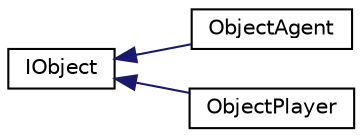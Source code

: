 digraph "Graphical Class Hierarchy"
{
  edge [fontname="Helvetica",fontsize="10",labelfontname="Helvetica",labelfontsize="10"];
  node [fontname="Helvetica",fontsize="10",shape=record];
  rankdir="LR";
  Node1 [label="IObject",height=0.2,width=0.4,color="black", fillcolor="white", style="filled",URL="$class_i_object.html",tooltip="Object interface. "];
  Node1 -> Node2 [dir="back",color="midnightblue",fontsize="10",style="solid",fontname="Helvetica"];
  Node2 [label="ObjectAgent",height=0.2,width=0.4,color="black", fillcolor="white", style="filled",URL="$class_object_agent.html",tooltip="Class implementing agent object. "];
  Node1 -> Node3 [dir="back",color="midnightblue",fontsize="10",style="solid",fontname="Helvetica"];
  Node3 [label="ObjectPlayer",height=0.2,width=0.4,color="black", fillcolor="white", style="filled",URL="$class_object_player.html",tooltip="Player Object. "];
}
